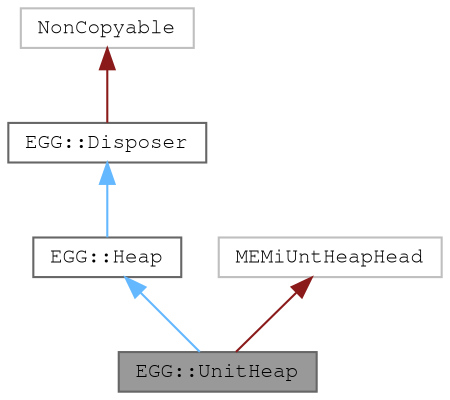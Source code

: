 digraph "EGG::UnitHeap"
{
 // LATEX_PDF_SIZE
  bgcolor="transparent";
  edge [fontname=FreeMono,fontsize=10,labelfontname=FreeMono,labelfontsize=10];
  node [fontname=FreeMono,fontsize=10,shape=box,height=0.2,width=0.4];
  Node1 [label="EGG::UnitHeap",height=0.2,width=0.4,color="gray40", fillcolor="grey60", style="filled", fontcolor="black",tooltip=" "];
  Node2 -> Node1 [dir="back",color="steelblue1",style="solid"];
  Node2 [label="EGG::Heap",height=0.2,width=0.4,color="gray40", fillcolor="white", style="filled",URL="$class_e_g_g_1_1_heap.html",tooltip="Base Heap class."];
  Node3 -> Node2 [dir="back",color="steelblue1",style="solid"];
  Node3 [label="EGG::Disposer",height=0.2,width=0.4,color="gray40", fillcolor="white", style="filled",URL="$class_e_g_g_1_1_disposer.html",tooltip="Base class for garbage-collected objects."];
  Node4 -> Node3 [dir="back",color="firebrick4",style="solid"];
  Node4 [label="NonCopyable",height=0.2,width=0.4,color="grey75", fillcolor="white", style="filled",URL="$class_non_copyable.html",tooltip=" "];
  Node5 -> Node1 [dir="back",color="firebrick4",style="solid"];
  Node5 [label="MEMiUntHeapHead",height=0.2,width=0.4,color="grey75", fillcolor="white", style="filled",URL="$class_m_e_mi_unt_heap_head.html",tooltip=" "];
}
